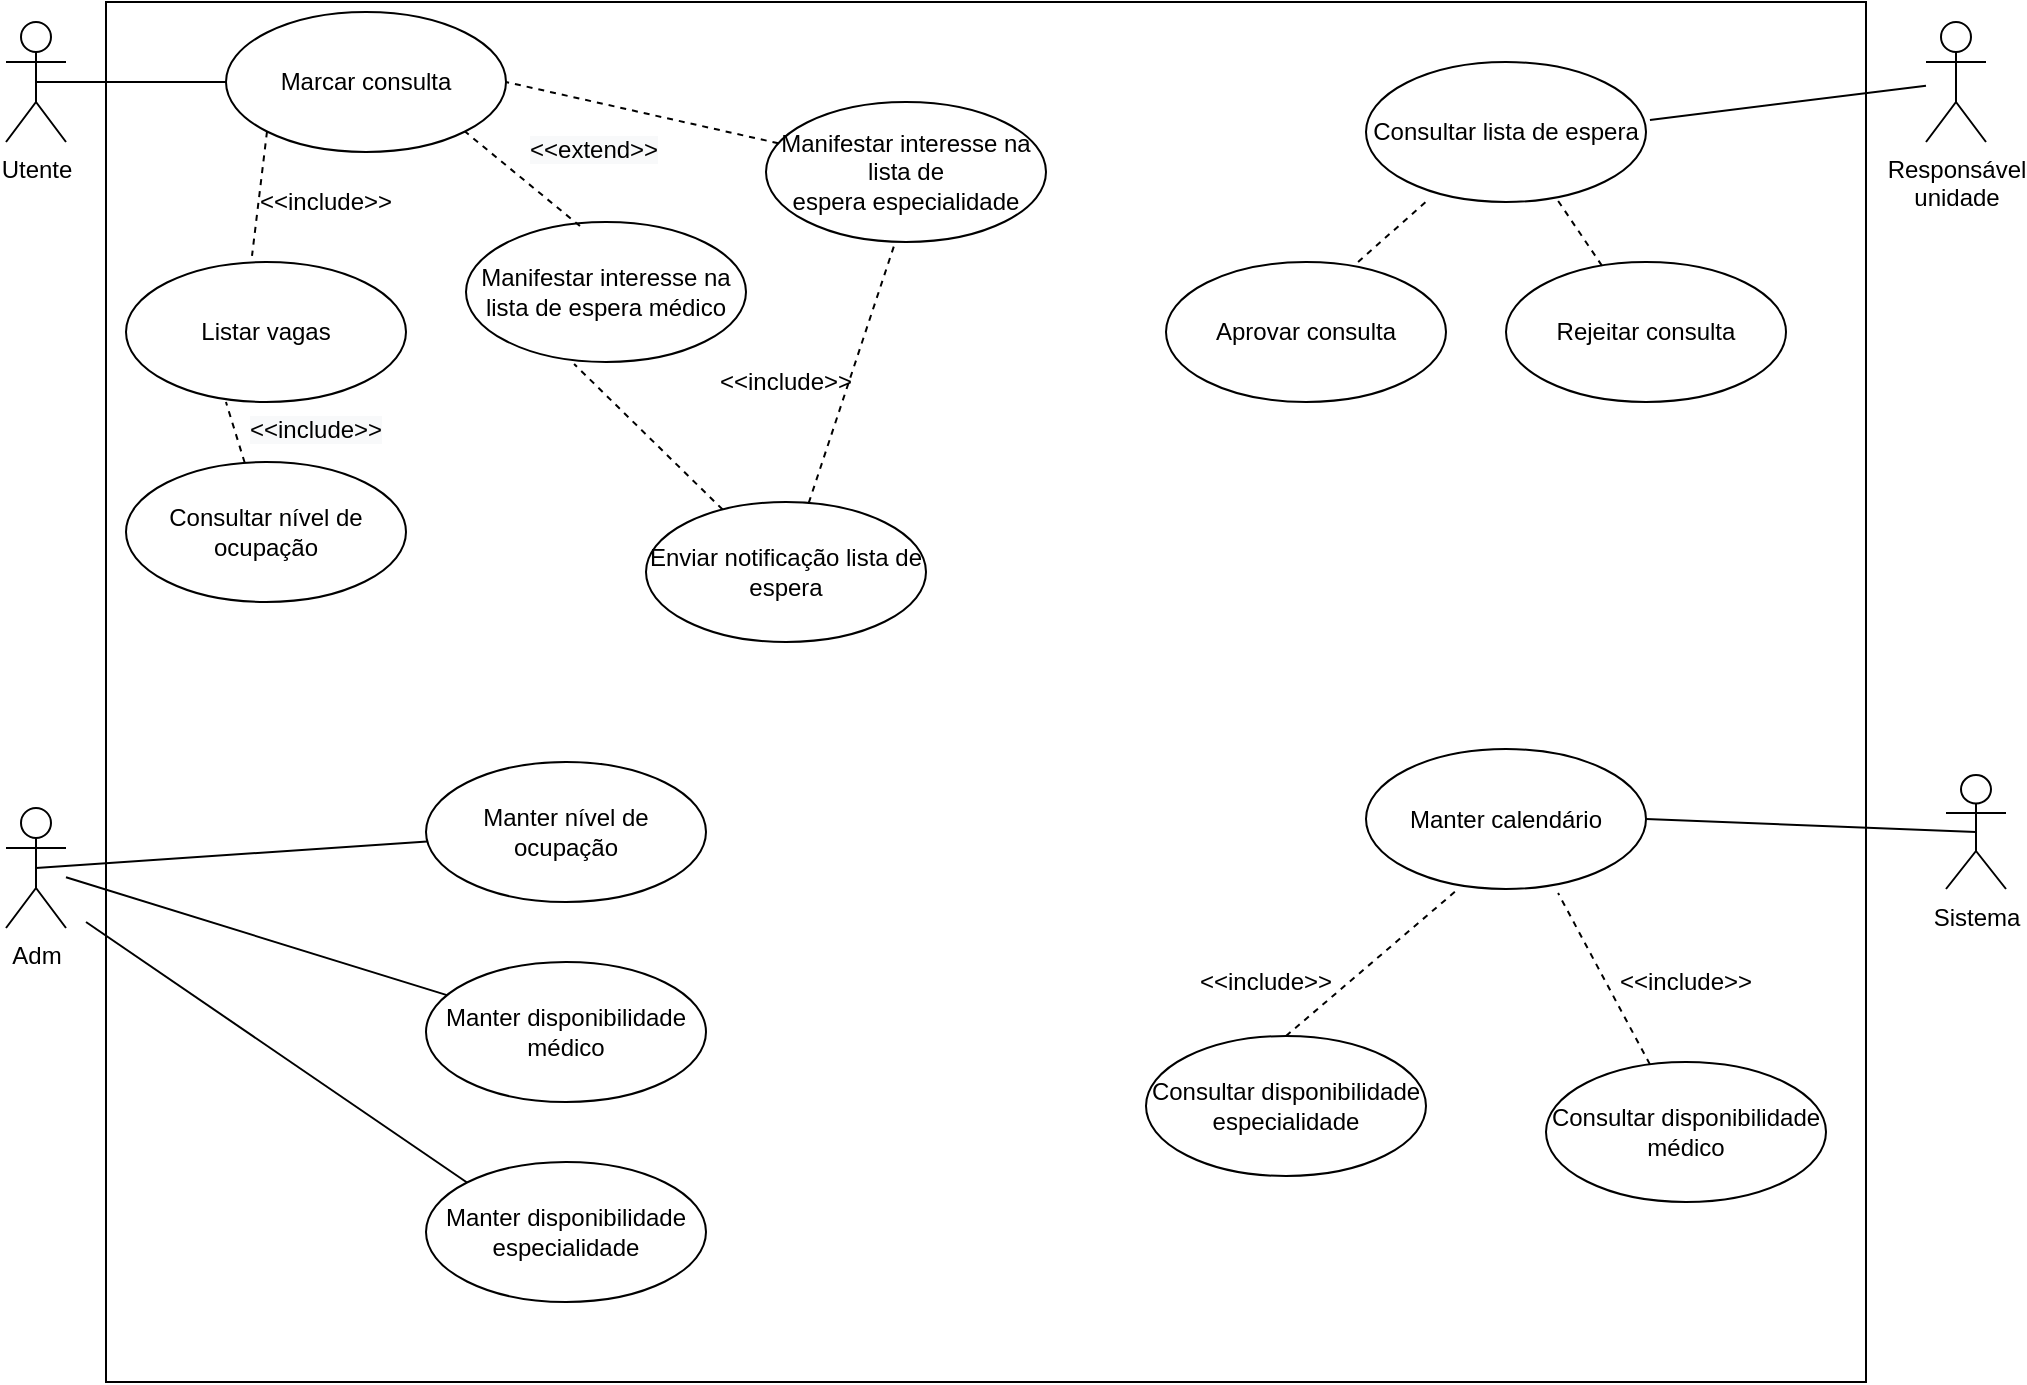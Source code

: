 <mxfile version="14.2.3" type="github"><diagram name="Page-1" id="e7e014a7-5840-1c2e-5031-d8a46d1fe8dd"><mxGraphModel dx="868" dy="425" grid="1" gridSize="10" guides="1" tooltips="1" connect="1" arrows="1" fold="1" page="1" pageScale="1" pageWidth="1169" pageHeight="826" background="#ffffff" math="0" shadow="0"><root><mxCell id="0"/><mxCell id="1" parent="0"/><mxCell id="QMZSYcjcpqu2oXyxdwhT-133" value="" style="rounded=0;whiteSpace=wrap;html=1;" vertex="1" parent="1"><mxGeometry x="80" y="10" width="880" height="690" as="geometry"/></mxCell><mxCell id="QMZSYcjcpqu2oXyxdwhT-79" value="Utente" style="shape=umlActor;verticalLabelPosition=bottom;verticalAlign=top;html=1;outlineConnect=0;" vertex="1" parent="1"><mxGeometry x="30" y="20" width="30" height="60" as="geometry"/></mxCell><mxCell id="QMZSYcjcpqu2oXyxdwhT-80" value="Adm" style="shape=umlActor;verticalLabelPosition=bottom;verticalAlign=top;html=1;outlineConnect=0;" vertex="1" parent="1"><mxGeometry x="30" y="413" width="30" height="60" as="geometry"/></mxCell><mxCell id="QMZSYcjcpqu2oXyxdwhT-81" value="Responsável&lt;br&gt;unidade" style="shape=umlActor;verticalLabelPosition=bottom;verticalAlign=top;html=1;outlineConnect=0;" vertex="1" parent="1"><mxGeometry x="990" y="20" width="30" height="60" as="geometry"/></mxCell><mxCell id="QMZSYcjcpqu2oXyxdwhT-82" value="Sistema" style="shape=umlActor;verticalLabelPosition=bottom;verticalAlign=top;html=1;outlineConnect=0;" vertex="1" parent="1"><mxGeometry x="1000" y="396.5" width="30" height="57" as="geometry"/></mxCell><mxCell id="QMZSYcjcpqu2oXyxdwhT-85" value="Marcar consulta" style="ellipse;whiteSpace=wrap;html=1;" vertex="1" parent="1"><mxGeometry x="140" y="15" width="140" height="70" as="geometry"/></mxCell><mxCell id="QMZSYcjcpqu2oXyxdwhT-86" value="Manifestar interesse na lista de espera médico" style="ellipse;whiteSpace=wrap;html=1;" vertex="1" parent="1"><mxGeometry x="260" y="120" width="140" height="70" as="geometry"/></mxCell><mxCell id="QMZSYcjcpqu2oXyxdwhT-87" value="Manifestar interesse na lista de espera&amp;nbsp;especialidade" style="ellipse;whiteSpace=wrap;html=1;" vertex="1" parent="1"><mxGeometry x="410" y="60" width="140" height="70" as="geometry"/></mxCell><mxCell id="QMZSYcjcpqu2oXyxdwhT-88" value="" style="endArrow=none;dashed=1;html=1;strokeColor=#000000;entryX=1;entryY=1;entryDx=0;entryDy=0;exitX=0.407;exitY=0.029;exitDx=0;exitDy=0;exitPerimeter=0;" edge="1" parent="1" source="QMZSYcjcpqu2oXyxdwhT-86" target="QMZSYcjcpqu2oXyxdwhT-85"><mxGeometry width="50" height="50" relative="1" as="geometry"><mxPoint x="342.0" y="97.0" as="sourcePoint"/><mxPoint x="390" y="65" as="targetPoint"/></mxGeometry></mxCell><mxCell id="QMZSYcjcpqu2oXyxdwhT-89" value="" style="endArrow=none;dashed=1;html=1;strokeColor=#000000;entryX=1;entryY=0.5;entryDx=0;entryDy=0;" edge="1" parent="1" source="QMZSYcjcpqu2oXyxdwhT-87" target="QMZSYcjcpqu2oXyxdwhT-85"><mxGeometry width="50" height="50" relative="1" as="geometry"><mxPoint x="540" y="130" as="sourcePoint"/><mxPoint x="417.02" y="65" as="targetPoint"/></mxGeometry></mxCell><mxCell id="QMZSYcjcpqu2oXyxdwhT-91" value="&lt;span style=&quot;color: rgb(0, 0, 0); font-family: helvetica; font-size: 12px; font-style: normal; font-weight: 400; letter-spacing: normal; text-align: center; text-indent: 0px; text-transform: none; word-spacing: 0px; background-color: rgb(248, 249, 250); display: inline; float: none;&quot;&gt;&amp;lt;&amp;lt;extend&amp;gt;&amp;gt;&lt;/span&gt;" style="text;whiteSpace=wrap;html=1;" vertex="1" parent="1"><mxGeometry x="290" y="70" width="90" height="30" as="geometry"/></mxCell><mxCell id="QMZSYcjcpqu2oXyxdwhT-92" value="Listar vagas" style="ellipse;whiteSpace=wrap;html=1;" vertex="1" parent="1"><mxGeometry x="90" y="140" width="140" height="70" as="geometry"/></mxCell><mxCell id="QMZSYcjcpqu2oXyxdwhT-93" value="" style="endArrow=none;dashed=1;html=1;strokeColor=#000000;exitX=0;exitY=1;exitDx=0;exitDy=0;entryX=0.45;entryY=-0.043;entryDx=0;entryDy=0;entryPerimeter=0;" edge="1" parent="1" source="QMZSYcjcpqu2oXyxdwhT-85" target="QMZSYcjcpqu2oXyxdwhT-92"><mxGeometry width="50" height="50" relative="1" as="geometry"><mxPoint x="360" y="150" as="sourcePoint"/><mxPoint x="410" y="100" as="targetPoint"/></mxGeometry></mxCell><mxCell id="QMZSYcjcpqu2oXyxdwhT-94" value="&amp;lt;&amp;lt;include&amp;gt;&amp;gt;" style="text;html=1;strokeColor=none;fillColor=none;align=center;verticalAlign=middle;whiteSpace=wrap;rounded=0;" vertex="1" parent="1"><mxGeometry x="170" y="100" width="40" height="20" as="geometry"/></mxCell><mxCell id="QMZSYcjcpqu2oXyxdwhT-95" value="" style="endArrow=none;dashed=1;html=1;strokeColor=#000000;entryX=0.386;entryY=1.014;entryDx=0;entryDy=0;entryPerimeter=0;" edge="1" parent="1" source="QMZSYcjcpqu2oXyxdwhT-98" target="QMZSYcjcpqu2oXyxdwhT-86"><mxGeometry width="50" height="50" relative="1" as="geometry"><mxPoint x="244" y="230" as="sourcePoint"/><mxPoint x="300" y="160" as="targetPoint"/></mxGeometry></mxCell><mxCell id="QMZSYcjcpqu2oXyxdwhT-97" value="" style="endArrow=none;dashed=1;html=1;strokeColor=#000000;entryX=0.457;entryY=1.029;entryDx=0;entryDy=0;entryPerimeter=0;" edge="1" parent="1" source="QMZSYcjcpqu2oXyxdwhT-98" target="QMZSYcjcpqu2oXyxdwhT-87"><mxGeometry width="50" height="50" relative="1" as="geometry"><mxPoint x="380" y="210" as="sourcePoint"/><mxPoint x="444" y="170" as="targetPoint"/></mxGeometry></mxCell><mxCell id="QMZSYcjcpqu2oXyxdwhT-98" value="Enviar notificação lista de espera" style="ellipse;whiteSpace=wrap;html=1;" vertex="1" parent="1"><mxGeometry x="350" y="260" width="140" height="70" as="geometry"/></mxCell><mxCell id="QMZSYcjcpqu2oXyxdwhT-100" value="&amp;lt;&amp;lt;include&amp;gt;&amp;gt;" style="text;html=1;strokeColor=none;fillColor=none;align=center;verticalAlign=middle;whiteSpace=wrap;rounded=0;" vertex="1" parent="1"><mxGeometry x="400" y="190" width="40" height="20" as="geometry"/></mxCell><mxCell id="QMZSYcjcpqu2oXyxdwhT-101" value="" style="endArrow=none;html=1;strokeColor=#000000;entryX=0;entryY=0.5;entryDx=0;entryDy=0;exitX=0.5;exitY=0.5;exitDx=0;exitDy=0;exitPerimeter=0;" edge="1" parent="1" source="QMZSYcjcpqu2oXyxdwhT-79" target="QMZSYcjcpqu2oXyxdwhT-85"><mxGeometry width="50" height="50" relative="1" as="geometry"><mxPoint x="74" y="75" as="sourcePoint"/><mxPoint x="124" y="25" as="targetPoint"/></mxGeometry></mxCell><mxCell id="QMZSYcjcpqu2oXyxdwhT-102" value="Consultar nível de ocupação" style="ellipse;whiteSpace=wrap;html=1;" vertex="1" parent="1"><mxGeometry x="90" y="240" width="140" height="70" as="geometry"/></mxCell><mxCell id="QMZSYcjcpqu2oXyxdwhT-103" value="" style="endArrow=none;dashed=1;html=1;strokeColor=#000000;entryX=0.357;entryY=1;entryDx=0;entryDy=0;entryPerimeter=0;" edge="1" parent="1" source="QMZSYcjcpqu2oXyxdwhT-102" target="QMZSYcjcpqu2oXyxdwhT-92"><mxGeometry width="50" height="50" relative="1" as="geometry"><mxPoint x="360" y="160" as="sourcePoint"/><mxPoint x="410" y="110" as="targetPoint"/></mxGeometry></mxCell><mxCell id="QMZSYcjcpqu2oXyxdwhT-104" value="Manter nível de ocupação" style="ellipse;whiteSpace=wrap;html=1;" vertex="1" parent="1"><mxGeometry x="240" y="390" width="140" height="70" as="geometry"/></mxCell><mxCell id="QMZSYcjcpqu2oXyxdwhT-105" value="Manter disponibilidade médico" style="ellipse;whiteSpace=wrap;html=1;" vertex="1" parent="1"><mxGeometry x="240" y="490" width="140" height="70" as="geometry"/></mxCell><mxCell id="QMZSYcjcpqu2oXyxdwhT-106" value="Manter disponibilidade especialidade" style="ellipse;whiteSpace=wrap;html=1;" vertex="1" parent="1"><mxGeometry x="240" y="590" width="140" height="70" as="geometry"/></mxCell><mxCell id="QMZSYcjcpqu2oXyxdwhT-107" value="" style="endArrow=none;html=1;strokeColor=#000000;exitX=0.5;exitY=0.5;exitDx=0;exitDy=0;exitPerimeter=0;" edge="1" parent="1" source="QMZSYcjcpqu2oXyxdwhT-80" target="QMZSYcjcpqu2oXyxdwhT-104"><mxGeometry width="50" height="50" relative="1" as="geometry"><mxPoint x="360" y="540" as="sourcePoint"/><mxPoint x="410" y="490" as="targetPoint"/></mxGeometry></mxCell><mxCell id="QMZSYcjcpqu2oXyxdwhT-108" value="" style="endArrow=none;html=1;strokeColor=#000000;" edge="1" parent="1" source="QMZSYcjcpqu2oXyxdwhT-80" target="QMZSYcjcpqu2oXyxdwhT-105"><mxGeometry width="50" height="50" relative="1" as="geometry"><mxPoint x="360" y="540" as="sourcePoint"/><mxPoint x="410" y="490" as="targetPoint"/></mxGeometry></mxCell><mxCell id="QMZSYcjcpqu2oXyxdwhT-109" value="" style="endArrow=none;html=1;strokeColor=#000000;entryX=0;entryY=0;entryDx=0;entryDy=0;" edge="1" parent="1" target="QMZSYcjcpqu2oXyxdwhT-106"><mxGeometry width="50" height="50" relative="1" as="geometry"><mxPoint x="70" y="470" as="sourcePoint"/><mxPoint x="130" y="580" as="targetPoint"/></mxGeometry></mxCell><mxCell id="QMZSYcjcpqu2oXyxdwhT-110" value="&lt;span style=&quot;color: rgb(0, 0, 0); font-family: helvetica; font-size: 12px; font-style: normal; font-weight: 400; letter-spacing: normal; text-align: center; text-indent: 0px; text-transform: none; word-spacing: 0px; background-color: rgb(248, 249, 250); display: inline; float: none;&quot;&gt;&amp;lt;&amp;lt;include&amp;gt;&amp;gt;&lt;/span&gt;" style="text;whiteSpace=wrap;html=1;" vertex="1" parent="1"><mxGeometry x="150" y="210" width="90" height="30" as="geometry"/></mxCell><mxCell id="QMZSYcjcpqu2oXyxdwhT-115" value="Consultar lista de espera" style="ellipse;whiteSpace=wrap;html=1;" vertex="1" parent="1"><mxGeometry x="710" y="40" width="140" height="70" as="geometry"/></mxCell><mxCell id="QMZSYcjcpqu2oXyxdwhT-116" value="Aprovar consulta" style="ellipse;whiteSpace=wrap;html=1;" vertex="1" parent="1"><mxGeometry x="610" y="140" width="140" height="70" as="geometry"/></mxCell><mxCell id="QMZSYcjcpqu2oXyxdwhT-117" value="Rejeitar consulta" style="ellipse;whiteSpace=wrap;html=1;" vertex="1" parent="1"><mxGeometry x="780" y="140" width="140" height="70" as="geometry"/></mxCell><mxCell id="QMZSYcjcpqu2oXyxdwhT-118" value="" style="endArrow=none;dashed=1;html=1;strokeColor=#000000;entryX=0.221;entryY=0.986;entryDx=0;entryDy=0;entryPerimeter=0;exitX=0.686;exitY=0;exitDx=0;exitDy=0;exitPerimeter=0;" edge="1" parent="1" source="QMZSYcjcpqu2oXyxdwhT-116" target="QMZSYcjcpqu2oXyxdwhT-115"><mxGeometry width="50" height="50" relative="1" as="geometry"><mxPoint x="670" y="140" as="sourcePoint"/><mxPoint x="720" y="90" as="targetPoint"/></mxGeometry></mxCell><mxCell id="QMZSYcjcpqu2oXyxdwhT-119" value="" style="endArrow=none;dashed=1;html=1;strokeColor=#000000;entryX=0.679;entryY=0.971;entryDx=0;entryDy=0;entryPerimeter=0;" edge="1" parent="1" source="QMZSYcjcpqu2oXyxdwhT-117" target="QMZSYcjcpqu2oXyxdwhT-115"><mxGeometry width="50" height="50" relative="1" as="geometry"><mxPoint x="600" y="130" as="sourcePoint"/><mxPoint x="660" y="100" as="targetPoint"/></mxGeometry></mxCell><mxCell id="QMZSYcjcpqu2oXyxdwhT-120" value="" style="endArrow=none;html=1;strokeColor=#000000;exitX=1.014;exitY=0.414;exitDx=0;exitDy=0;exitPerimeter=0;" edge="1" parent="1" source="QMZSYcjcpqu2oXyxdwhT-115" target="QMZSYcjcpqu2oXyxdwhT-81"><mxGeometry width="50" height="50" relative="1" as="geometry"><mxPoint x="930" y="100" as="sourcePoint"/><mxPoint x="980" y="50" as="targetPoint"/></mxGeometry></mxCell><mxCell id="QMZSYcjcpqu2oXyxdwhT-121" value="Manter calendário" style="ellipse;whiteSpace=wrap;html=1;" vertex="1" parent="1"><mxGeometry x="710" y="383.5" width="140" height="70" as="geometry"/></mxCell><mxCell id="QMZSYcjcpqu2oXyxdwhT-122" value="Consultar disponibilidade especialidade" style="ellipse;whiteSpace=wrap;html=1;" vertex="1" parent="1"><mxGeometry x="600" y="527" width="140" height="70" as="geometry"/></mxCell><mxCell id="QMZSYcjcpqu2oXyxdwhT-123" value="Consultar disponibilidade médico" style="ellipse;whiteSpace=wrap;html=1;" vertex="1" parent="1"><mxGeometry x="800" y="540" width="140" height="70" as="geometry"/></mxCell><mxCell id="QMZSYcjcpqu2oXyxdwhT-124" value="" style="endArrow=none;dashed=1;html=1;strokeColor=#000000;exitX=0.5;exitY=0;exitDx=0;exitDy=0;entryX=0.321;entryY=1.014;entryDx=0;entryDy=0;entryPerimeter=0;" edge="1" parent="1" source="QMZSYcjcpqu2oXyxdwhT-122" target="QMZSYcjcpqu2oXyxdwhT-121"><mxGeometry width="50" height="50" relative="1" as="geometry"><mxPoint x="630" y="540" as="sourcePoint"/><mxPoint x="680" y="490" as="targetPoint"/></mxGeometry></mxCell><mxCell id="QMZSYcjcpqu2oXyxdwhT-125" value="" style="endArrow=none;dashed=1;html=1;strokeColor=#000000;entryX=0.686;entryY=1.029;entryDx=0;entryDy=0;entryPerimeter=0;" edge="1" parent="1" source="QMZSYcjcpqu2oXyxdwhT-123" target="QMZSYcjcpqu2oXyxdwhT-121"><mxGeometry width="50" height="50" relative="1" as="geometry"><mxPoint x="630" y="540" as="sourcePoint"/><mxPoint x="680" y="490" as="targetPoint"/></mxGeometry></mxCell><mxCell id="QMZSYcjcpqu2oXyxdwhT-126" value="&amp;lt;&amp;lt;include&amp;gt;&amp;gt;" style="text;html=1;strokeColor=none;fillColor=none;align=center;verticalAlign=middle;whiteSpace=wrap;rounded=0;" vertex="1" parent="1"><mxGeometry x="640" y="490" width="40" height="20" as="geometry"/></mxCell><mxCell id="QMZSYcjcpqu2oXyxdwhT-127" value="&amp;lt;&amp;lt;include&amp;gt;&amp;gt;" style="text;html=1;strokeColor=none;fillColor=none;align=center;verticalAlign=middle;whiteSpace=wrap;rounded=0;" vertex="1" parent="1"><mxGeometry x="850" y="490" width="40" height="20" as="geometry"/></mxCell><mxCell id="QMZSYcjcpqu2oXyxdwhT-132" value="" style="endArrow=none;html=1;strokeColor=#000000;entryX=0.5;entryY=0.5;entryDx=0;entryDy=0;entryPerimeter=0;exitX=1;exitY=0.5;exitDx=0;exitDy=0;" edge="1" parent="1" source="QMZSYcjcpqu2oXyxdwhT-121" target="QMZSYcjcpqu2oXyxdwhT-82"><mxGeometry width="50" height="50" relative="1" as="geometry"><mxPoint x="630" y="390" as="sourcePoint"/><mxPoint x="680" y="340" as="targetPoint"/></mxGeometry></mxCell></root></mxGraphModel></diagram></mxfile>